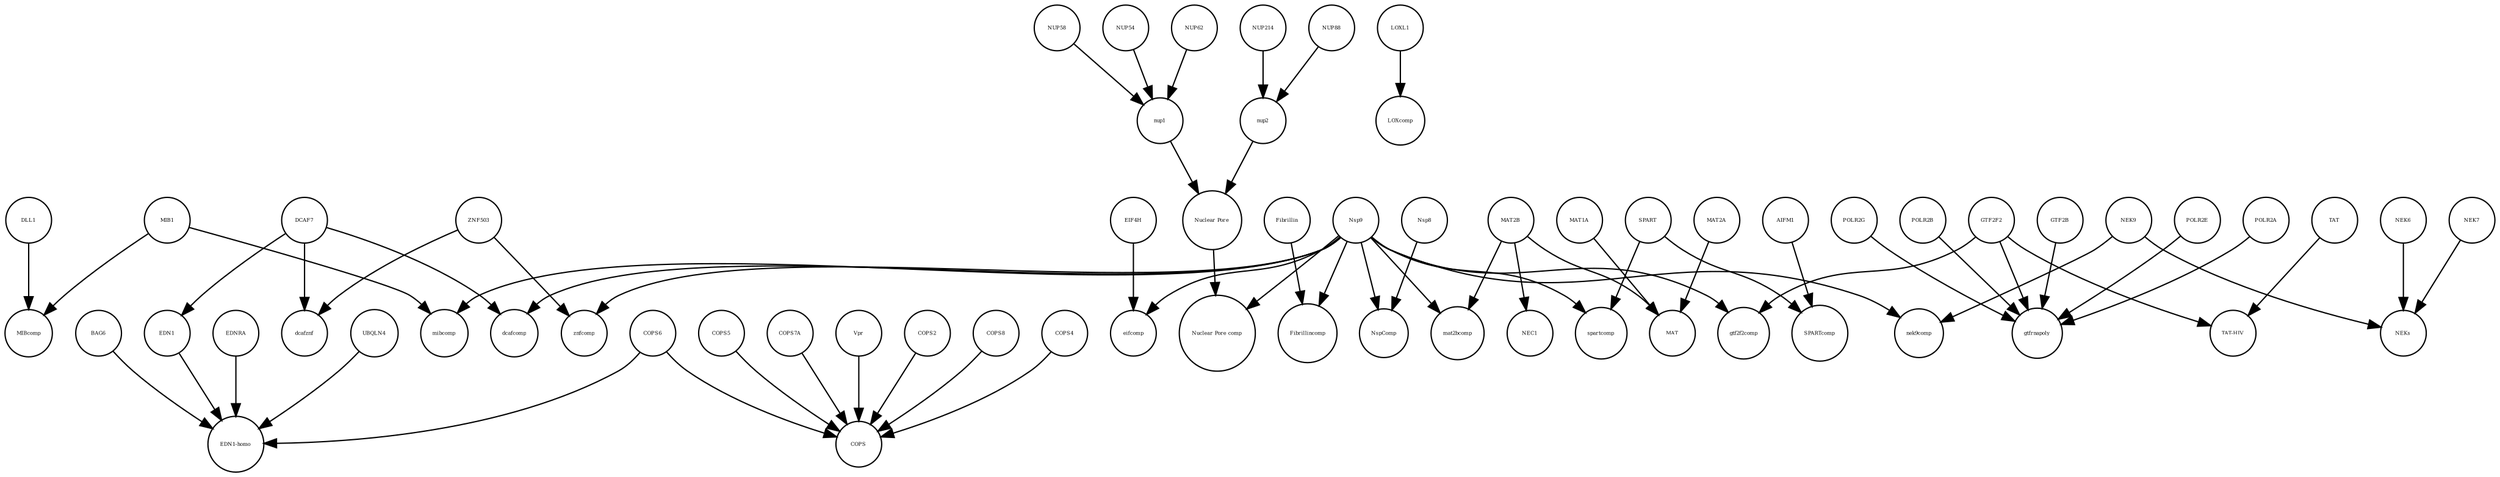 strict digraph  {
EIF4H [annotation="urn_miriam_uniprot_Q15056|urn_miriam_pubmed_10585411|urn_miriam_pubmed_11418588", bipartite=0, cls=macromolecule, fontsize=4, label=EIF4H, shape=circle];
POLR2E [annotation="", bipartite=0, cls=macromolecule, fontsize=4, label=POLR2E, shape=circle];
POLR2G [annotation="", bipartite=0, cls=macromolecule, fontsize=4, label=POLR2G, shape=circle];
mibcomp [annotation="", bipartite=0, cls=complex, fontsize=4, label=mibcomp, shape=circle];
"Nuclear Pore comp" [annotation="", bipartite=0, cls=complex, fontsize=4, label="Nuclear Pore comp", shape=circle];
MAT [annotation="", bipartite=0, cls=complex, fontsize=4, label=MAT, shape=circle];
EDNRA [annotation="", bipartite=0, cls=macromolecule, fontsize=4, label=EDNRA, shape=circle];
POLR2A [annotation=urn_miriam_uniprot_P30876, bipartite=0, cls=macromolecule, fontsize=4, label=POLR2A, shape=circle];
dcafcomp [annotation="", bipartite=0, cls=complex, fontsize=4, label=dcafcomp, shape=circle];
NUP214 [annotation=urn_miriam_uniprot_P35658, bipartite=0, cls=macromolecule, fontsize=4, label=NUP214, shape=circle];
COPS5 [annotation="", bipartite=0, cls=macromolecule, fontsize=4, label=COPS5, shape=circle];
COPS6 [annotation="", bipartite=0, cls=macromolecule, fontsize=4, label=COPS6, shape=circle];
UBQLN4 [annotation="", bipartite=0, cls=macromolecule, fontsize=4, label=UBQLN4, shape=circle];
NEKs [annotation="", bipartite=0, cls=complex, fontsize=4, label=NEKs, shape=circle];
NEC1 [annotation="", bipartite=0, cls=complex, fontsize=4, label=NEC1, shape=circle];
nup1 [annotation="", bipartite=0, cls=complex, fontsize=4, label=nup1, shape=circle];
COPS7A [annotation="", bipartite=0, cls=macromolecule, fontsize=4, label=COPS7A, shape=circle];
EDN1 [annotation=urn_miriam_uniprot_P05305, bipartite=0, cls=macromolecule, fontsize=4, label=EDN1, shape=circle];
Fibrillin [annotation="", bipartite=0, cls=complex, fontsize=4, label=Fibrillin, shape=circle];
AIFM1 [annotation="", bipartite=0, cls=macromolecule, fontsize=4, label=AIFM1, shape=circle];
LOXcomp [annotation="", bipartite=0, cls=complex, fontsize=4, label=LOXcomp, shape=circle];
Fibrillincomp [annotation="", bipartite=0, cls=complex, fontsize=4, label=Fibrillincomp, shape=circle];
nup2 [annotation="", bipartite=0, cls=complex, fontsize=4, label=nup2, shape=circle];
NUP54 [annotation=urn_miriam_uniprot_Q7Z3B4, bipartite=0, cls=macromolecule, fontsize=4, label=NUP54, shape=circle];
NEK6 [annotation="", bipartite=0, cls=macromolecule, fontsize=4, label=NEK6, shape=circle];
eifcomp [annotation="", bipartite=0, cls=complex, fontsize=4, label=eifcomp, shape=circle];
NEK9 [annotation=urn_miriam_uniprot_Q8TD19, bipartite=0, cls=macromolecule, fontsize=4, label=NEK9, shape=circle];
Nsp8 [annotation="urn_miriam_uniprot_P0DTD1|urn_miriam_ncbiprotein_YP_009725304", bipartite=0, cls=macromolecule, fontsize=4, label=Nsp8, shape=circle];
znfcomp [annotation="", bipartite=0, cls=complex, fontsize=4, label=znfcomp, shape=circle];
NUP88 [annotation="urn_miriam_uniprot_Q99567|urn_miriam_pubmed_30543681", bipartite=0, cls=macromolecule, fontsize=4, label=NUP88, shape=circle];
DLL1 [annotation="", bipartite=0, cls=macromolecule, fontsize=4, label=DLL1, shape=circle];
mat2bcomp [annotation="", bipartite=0, cls=complex, fontsize=4, label=mat2bcomp, shape=circle];
gtfrnapoly [annotation="", bipartite=0, cls=complex, fontsize=4, label=gtfrnapoly, shape=circle];
Nsp9 [annotation="urn_miriam_uniprot_P0DTD1|urn_miriam_ncbiprotein_YP_009725305", bipartite=0, cls=macromolecule, fontsize=4, label=Nsp9, shape=circle];
NEK7 [annotation="", bipartite=0, cls=macromolecule, fontsize=4, label=NEK7, shape=circle];
COPS [annotation="", bipartite=0, cls=complex, fontsize=4, label=COPS, shape=circle];
GTF2F2 [annotation="urn_miriam_uniprot_P13984|urn_miriam_pubmed_10428810", bipartite=0, cls=macromolecule, fontsize=4, label=GTF2F2, shape=circle];
"EDN1-homo" [annotation="", bipartite=0, cls=complex, fontsize=4, label="EDN1-homo", shape=circle];
MIBcomp [annotation="", bipartite=0, cls=complex, fontsize=4, label=MIBcomp, shape=circle];
MAT1A [annotation="", bipartite=0, cls=macromolecule, fontsize=4, label=MAT1A, shape=circle];
Vpr [annotation="", bipartite=0, cls=macromolecule, fontsize=4, label=Vpr, shape=circle];
NUP62 [annotation=urn_miriam_uniprot_P37198, bipartite=0, cls=macromolecule, fontsize=4, label=NUP62, shape=circle];
MAT2A [annotation="", bipartite=0, cls=macromolecule, fontsize=4, label=MAT2A, shape=circle];
gtf2f2comp [annotation="", bipartite=0, cls=complex, fontsize=4, label=gtf2f2comp, shape=circle];
COPS2 [annotation="", bipartite=0, cls=macromolecule, fontsize=4, label=COPS2, shape=circle];
COPS8 [annotation="", bipartite=0, cls=macromolecule, fontsize=4, label=COPS8, shape=circle];
"Nuclear Pore" [annotation="", bipartite=0, cls=complex, fontsize=4, label="Nuclear Pore", shape=circle];
POLR2B [annotation="", bipartite=0, cls=macromolecule, fontsize=4, label=POLR2B, shape=circle];
COPS4 [annotation="", bipartite=0, cls=macromolecule, fontsize=4, label=COPS4, shape=circle];
BAG6 [annotation="", bipartite=0, cls=macromolecule, fontsize=4, label=BAG6, shape=circle];
NspComp [annotation="", bipartite=0, cls=complex, fontsize=4, label=NspComp, shape=circle];
spartcomp [annotation="", bipartite=0, cls=complex, fontsize=4, label=spartcomp, shape=circle];
TAT [annotation="", bipartite=0, cls=macromolecule, fontsize=4, label=TAT, shape=circle];
"TAT-HIV" [annotation="", bipartite=0, cls=complex, fontsize=4, label="TAT-HIV", shape=circle];
NUP58 [annotation=urn_miriam_uniprot_Q9BVL2, bipartite=0, cls=macromolecule, fontsize=4, label=NUP58, shape=circle];
SPARTcomp [annotation="", bipartite=0, cls=complex, fontsize=4, label=SPARTcomp, shape=circle];
ZNF503 [annotation=urn_miriam_uniprot_Q96F45, bipartite=0, cls=macromolecule, fontsize=4, label=ZNF503, shape=circle];
LOXL1 [annotation="", bipartite=0, cls=macromolecule, fontsize=4, label=LOXL1, shape=circle];
DCAF7 [annotation="urn_miriam_uniprot_P61962|urn_miriam_pubmed_16887337|urn_miriam_pubmed_16949367", bipartite=0, cls=macromolecule, fontsize=4, label=DCAF7, shape=circle];
SPART [annotation=urn_miriam_uniprot_Q8N0X7, bipartite=0, cls=macromolecule, fontsize=4, label=SPART, shape=circle];
nek9comp [annotation="", bipartite=0, cls=complex, fontsize=4, label=nek9comp, shape=circle];
MIB1 [annotation="urn_miriam_uniprot_Q86YT6|urn_miriam_pubmed_24185901", bipartite=0, cls=macromolecule, fontsize=4, label=MIB1, shape=circle];
GTF2B [annotation="", bipartite=0, cls=macromolecule, fontsize=4, label=GTF2B, shape=circle];
MAT2B [annotation="urn_miriam_uniprot_Q9NZL9|urn_miriam_pubmed_10644686|urn_miriam_pubmed_23189196|urn_miriam_pubmed_25075345|urn_miriam_pubmed_23425511", bipartite=0, cls=macromolecule, fontsize=4, label=MAT2B, shape=circle];
dcafznf [annotation="", bipartite=0, cls=complex, fontsize=4, label=dcafznf, shape=circle];
EIF4H -> eifcomp  [annotation="", interaction_type=production];
POLR2E -> gtfrnapoly  [annotation="", interaction_type=production];
POLR2G -> gtfrnapoly  [annotation="", interaction_type=production];
EDNRA -> "EDN1-homo"  [annotation="", interaction_type=production];
POLR2A -> gtfrnapoly  [annotation="", interaction_type=production];
NUP214 -> nup2  [annotation="", interaction_type=production];
COPS5 -> COPS  [annotation="", interaction_type=production];
COPS6 -> "EDN1-homo"  [annotation="", interaction_type=production];
COPS6 -> COPS  [annotation="", interaction_type=production];
UBQLN4 -> "EDN1-homo"  [annotation="", interaction_type=production];
nup1 -> "Nuclear Pore"  [annotation="", interaction_type=production];
COPS7A -> COPS  [annotation="", interaction_type=production];
EDN1 -> "EDN1-homo"  [annotation="", interaction_type=production];
Fibrillin -> Fibrillincomp  [annotation="", interaction_type=production];
AIFM1 -> SPARTcomp  [annotation="", interaction_type=production];
nup2 -> "Nuclear Pore"  [annotation="", interaction_type=production];
NUP54 -> nup1  [annotation="", interaction_type=production];
NEK6 -> NEKs  [annotation="", interaction_type=production];
NEK9 -> NEKs  [annotation="", interaction_type=production];
NEK9 -> nek9comp  [annotation="", interaction_type=production];
Nsp8 -> NspComp  [annotation="", interaction_type=production];
NUP88 -> nup2  [annotation="", interaction_type=production];
DLL1 -> MIBcomp  [annotation="", interaction_type=production];
Nsp9 -> eifcomp  [annotation="", interaction_type=production];
Nsp9 -> gtf2f2comp  [annotation="", interaction_type=production];
Nsp9 -> mat2bcomp  [annotation="", interaction_type=production];
Nsp9 -> Fibrillincomp  [annotation="", interaction_type=production];
Nsp9 -> znfcomp  [annotation="", interaction_type=production];
Nsp9 -> nek9comp  [annotation="", interaction_type=production];
Nsp9 -> "Nuclear Pore comp"  [annotation="", interaction_type=production];
Nsp9 -> NspComp  [annotation="", interaction_type=production];
Nsp9 -> dcafcomp  [annotation="", interaction_type=production];
Nsp9 -> spartcomp  [annotation="", interaction_type=production];
Nsp9 -> mibcomp  [annotation="", interaction_type=production];
NEK7 -> NEKs  [annotation="", interaction_type=production];
GTF2F2 -> gtf2f2comp  [annotation="", interaction_type=production];
GTF2F2 -> gtfrnapoly  [annotation="", interaction_type=production];
GTF2F2 -> "TAT-HIV"  [annotation="", interaction_type=production];
MAT1A -> MAT  [annotation="", interaction_type=production];
Vpr -> COPS  [annotation="", interaction_type=production];
NUP62 -> nup1  [annotation="", interaction_type=production];
MAT2A -> MAT  [annotation="", interaction_type=production];
COPS2 -> COPS  [annotation="", interaction_type=production];
COPS8 -> COPS  [annotation="", interaction_type=production];
"Nuclear Pore" -> "Nuclear Pore comp"  [annotation="", interaction_type=production];
POLR2B -> gtfrnapoly  [annotation="", interaction_type=production];
COPS4 -> COPS  [annotation="", interaction_type=production];
BAG6 -> "EDN1-homo"  [annotation="", interaction_type=production];
TAT -> "TAT-HIV"  [annotation="", interaction_type=production];
NUP58 -> nup1  [annotation="", interaction_type=production];
ZNF503 -> znfcomp  [annotation="", interaction_type=production];
ZNF503 -> dcafznf  [annotation="", interaction_type=production];
LOXL1 -> LOXcomp  [annotation="", interaction_type=production];
DCAF7 -> dcafcomp  [annotation="", interaction_type=production];
DCAF7 -> dcafznf  [annotation="", interaction_type=production];
DCAF7 -> EDN1  [annotation=urn_miriam_pubmed_27880803, interaction_type=catalysis];
SPART -> SPARTcomp  [annotation="", interaction_type=production];
SPART -> spartcomp  [annotation="", interaction_type=production];
MIB1 -> mibcomp  [annotation="", interaction_type=production];
MIB1 -> MIBcomp  [annotation="", interaction_type=production];
GTF2B -> gtfrnapoly  [annotation="", interaction_type=production];
MAT2B -> mat2bcomp  [annotation="", interaction_type=production];
MAT2B -> NEC1  [annotation="", interaction_type=production];
MAT2B -> MAT  [annotation="", interaction_type=production];
}
